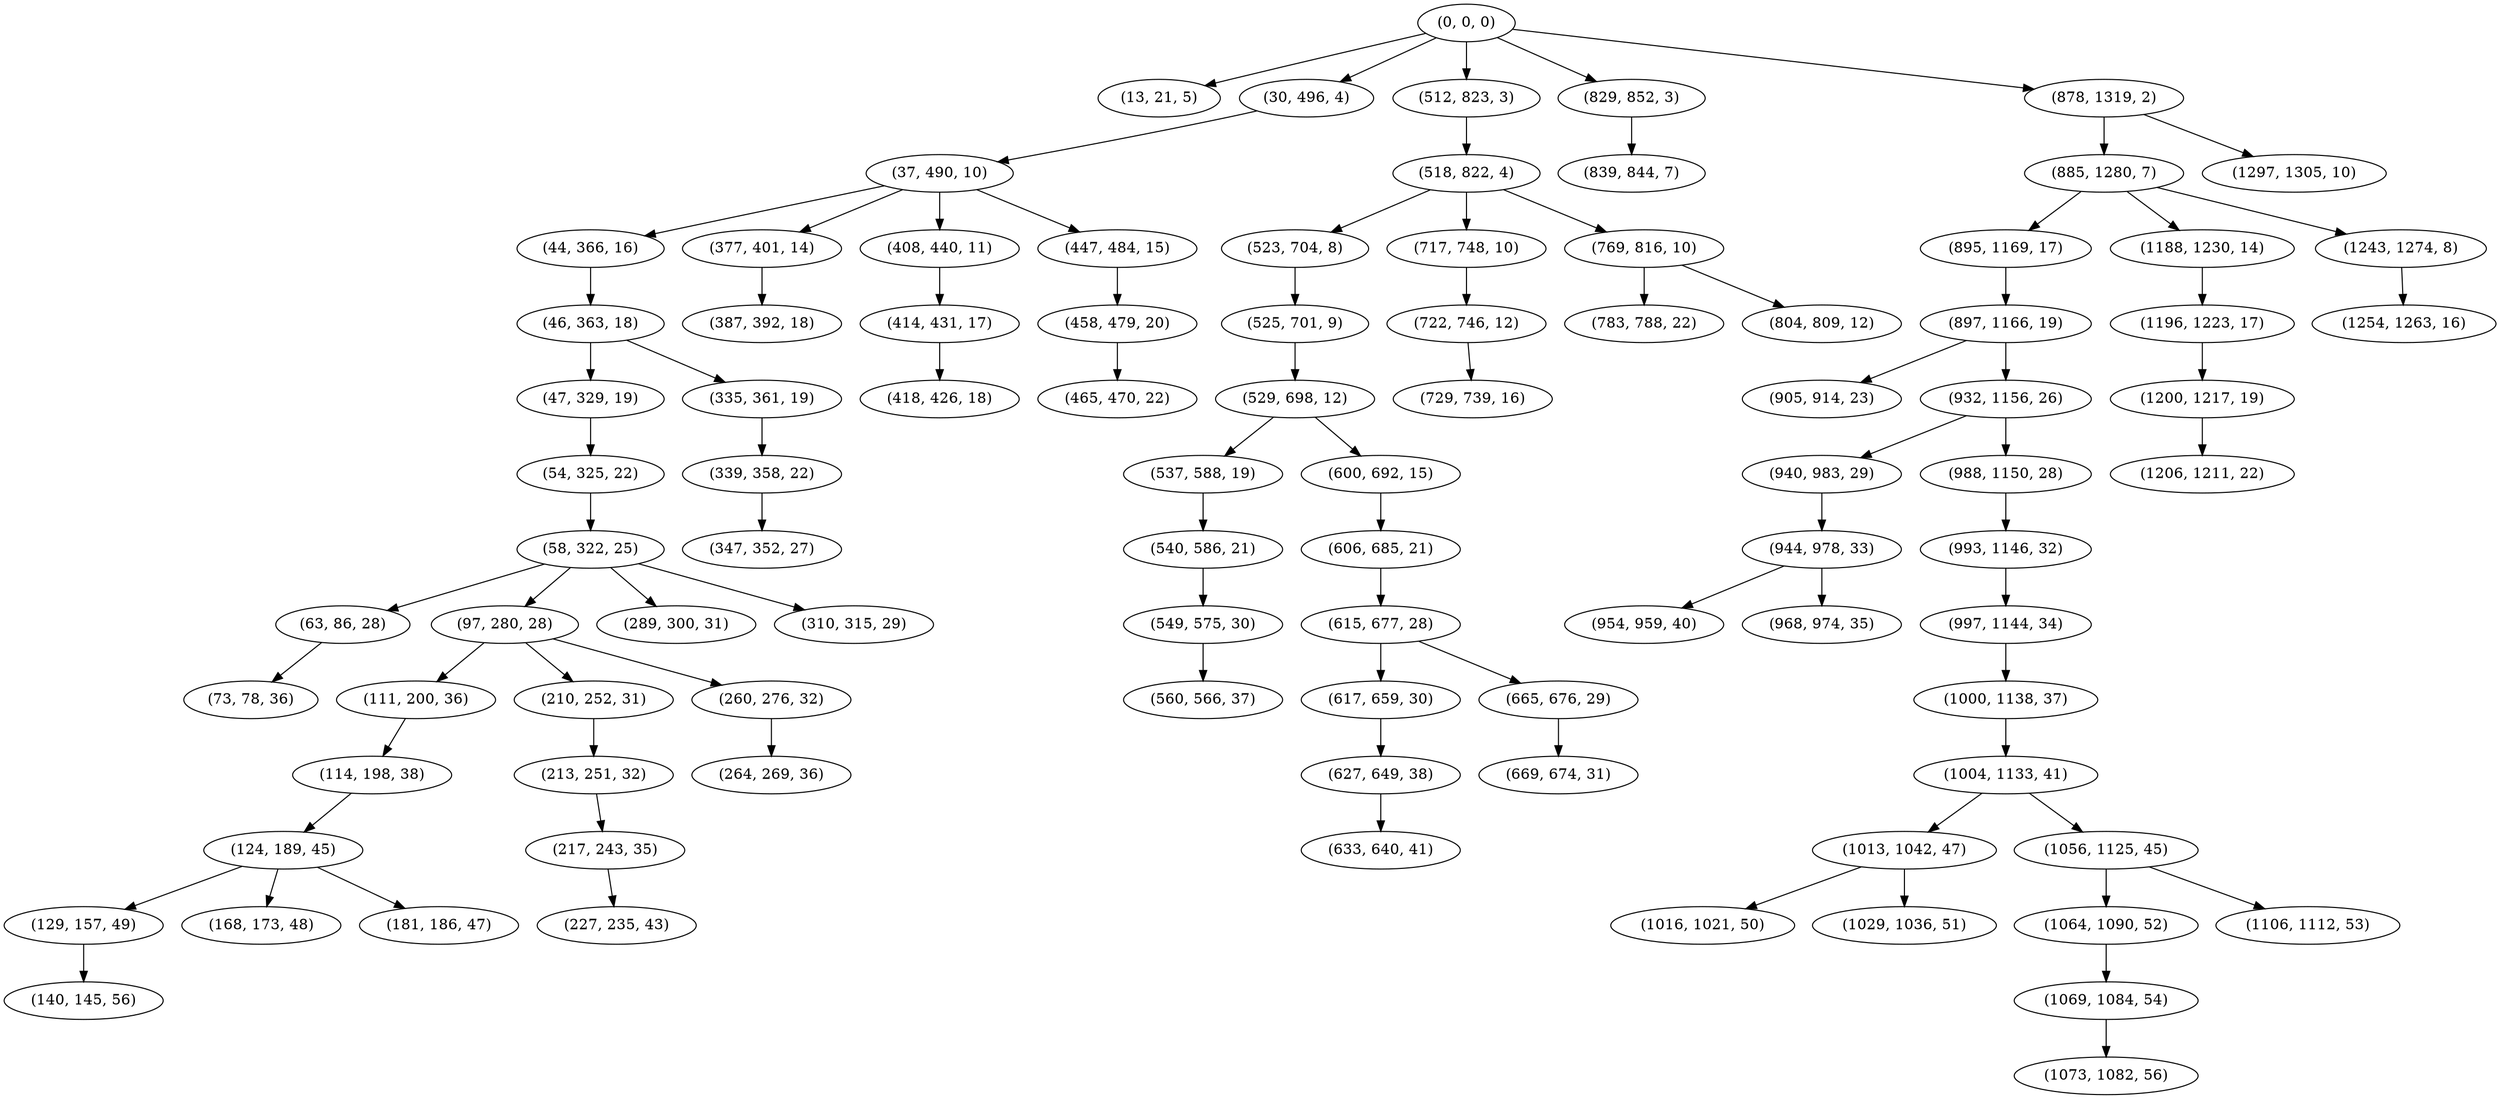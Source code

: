 digraph tree {
    "(0, 0, 0)";
    "(13, 21, 5)";
    "(30, 496, 4)";
    "(37, 490, 10)";
    "(44, 366, 16)";
    "(46, 363, 18)";
    "(47, 329, 19)";
    "(54, 325, 22)";
    "(58, 322, 25)";
    "(63, 86, 28)";
    "(73, 78, 36)";
    "(97, 280, 28)";
    "(111, 200, 36)";
    "(114, 198, 38)";
    "(124, 189, 45)";
    "(129, 157, 49)";
    "(140, 145, 56)";
    "(168, 173, 48)";
    "(181, 186, 47)";
    "(210, 252, 31)";
    "(213, 251, 32)";
    "(217, 243, 35)";
    "(227, 235, 43)";
    "(260, 276, 32)";
    "(264, 269, 36)";
    "(289, 300, 31)";
    "(310, 315, 29)";
    "(335, 361, 19)";
    "(339, 358, 22)";
    "(347, 352, 27)";
    "(377, 401, 14)";
    "(387, 392, 18)";
    "(408, 440, 11)";
    "(414, 431, 17)";
    "(418, 426, 18)";
    "(447, 484, 15)";
    "(458, 479, 20)";
    "(465, 470, 22)";
    "(512, 823, 3)";
    "(518, 822, 4)";
    "(523, 704, 8)";
    "(525, 701, 9)";
    "(529, 698, 12)";
    "(537, 588, 19)";
    "(540, 586, 21)";
    "(549, 575, 30)";
    "(560, 566, 37)";
    "(600, 692, 15)";
    "(606, 685, 21)";
    "(615, 677, 28)";
    "(617, 659, 30)";
    "(627, 649, 38)";
    "(633, 640, 41)";
    "(665, 676, 29)";
    "(669, 674, 31)";
    "(717, 748, 10)";
    "(722, 746, 12)";
    "(729, 739, 16)";
    "(769, 816, 10)";
    "(783, 788, 22)";
    "(804, 809, 12)";
    "(829, 852, 3)";
    "(839, 844, 7)";
    "(878, 1319, 2)";
    "(885, 1280, 7)";
    "(895, 1169, 17)";
    "(897, 1166, 19)";
    "(905, 914, 23)";
    "(932, 1156, 26)";
    "(940, 983, 29)";
    "(944, 978, 33)";
    "(954, 959, 40)";
    "(968, 974, 35)";
    "(988, 1150, 28)";
    "(993, 1146, 32)";
    "(997, 1144, 34)";
    "(1000, 1138, 37)";
    "(1004, 1133, 41)";
    "(1013, 1042, 47)";
    "(1016, 1021, 50)";
    "(1029, 1036, 51)";
    "(1056, 1125, 45)";
    "(1064, 1090, 52)";
    "(1069, 1084, 54)";
    "(1073, 1082, 56)";
    "(1106, 1112, 53)";
    "(1188, 1230, 14)";
    "(1196, 1223, 17)";
    "(1200, 1217, 19)";
    "(1206, 1211, 22)";
    "(1243, 1274, 8)";
    "(1254, 1263, 16)";
    "(1297, 1305, 10)";
    "(0, 0, 0)" -> "(13, 21, 5)";
    "(0, 0, 0)" -> "(30, 496, 4)";
    "(0, 0, 0)" -> "(512, 823, 3)";
    "(0, 0, 0)" -> "(829, 852, 3)";
    "(0, 0, 0)" -> "(878, 1319, 2)";
    "(30, 496, 4)" -> "(37, 490, 10)";
    "(37, 490, 10)" -> "(44, 366, 16)";
    "(37, 490, 10)" -> "(377, 401, 14)";
    "(37, 490, 10)" -> "(408, 440, 11)";
    "(37, 490, 10)" -> "(447, 484, 15)";
    "(44, 366, 16)" -> "(46, 363, 18)";
    "(46, 363, 18)" -> "(47, 329, 19)";
    "(46, 363, 18)" -> "(335, 361, 19)";
    "(47, 329, 19)" -> "(54, 325, 22)";
    "(54, 325, 22)" -> "(58, 322, 25)";
    "(58, 322, 25)" -> "(63, 86, 28)";
    "(58, 322, 25)" -> "(97, 280, 28)";
    "(58, 322, 25)" -> "(289, 300, 31)";
    "(58, 322, 25)" -> "(310, 315, 29)";
    "(63, 86, 28)" -> "(73, 78, 36)";
    "(97, 280, 28)" -> "(111, 200, 36)";
    "(97, 280, 28)" -> "(210, 252, 31)";
    "(97, 280, 28)" -> "(260, 276, 32)";
    "(111, 200, 36)" -> "(114, 198, 38)";
    "(114, 198, 38)" -> "(124, 189, 45)";
    "(124, 189, 45)" -> "(129, 157, 49)";
    "(124, 189, 45)" -> "(168, 173, 48)";
    "(124, 189, 45)" -> "(181, 186, 47)";
    "(129, 157, 49)" -> "(140, 145, 56)";
    "(210, 252, 31)" -> "(213, 251, 32)";
    "(213, 251, 32)" -> "(217, 243, 35)";
    "(217, 243, 35)" -> "(227, 235, 43)";
    "(260, 276, 32)" -> "(264, 269, 36)";
    "(335, 361, 19)" -> "(339, 358, 22)";
    "(339, 358, 22)" -> "(347, 352, 27)";
    "(377, 401, 14)" -> "(387, 392, 18)";
    "(408, 440, 11)" -> "(414, 431, 17)";
    "(414, 431, 17)" -> "(418, 426, 18)";
    "(447, 484, 15)" -> "(458, 479, 20)";
    "(458, 479, 20)" -> "(465, 470, 22)";
    "(512, 823, 3)" -> "(518, 822, 4)";
    "(518, 822, 4)" -> "(523, 704, 8)";
    "(518, 822, 4)" -> "(717, 748, 10)";
    "(518, 822, 4)" -> "(769, 816, 10)";
    "(523, 704, 8)" -> "(525, 701, 9)";
    "(525, 701, 9)" -> "(529, 698, 12)";
    "(529, 698, 12)" -> "(537, 588, 19)";
    "(529, 698, 12)" -> "(600, 692, 15)";
    "(537, 588, 19)" -> "(540, 586, 21)";
    "(540, 586, 21)" -> "(549, 575, 30)";
    "(549, 575, 30)" -> "(560, 566, 37)";
    "(600, 692, 15)" -> "(606, 685, 21)";
    "(606, 685, 21)" -> "(615, 677, 28)";
    "(615, 677, 28)" -> "(617, 659, 30)";
    "(615, 677, 28)" -> "(665, 676, 29)";
    "(617, 659, 30)" -> "(627, 649, 38)";
    "(627, 649, 38)" -> "(633, 640, 41)";
    "(665, 676, 29)" -> "(669, 674, 31)";
    "(717, 748, 10)" -> "(722, 746, 12)";
    "(722, 746, 12)" -> "(729, 739, 16)";
    "(769, 816, 10)" -> "(783, 788, 22)";
    "(769, 816, 10)" -> "(804, 809, 12)";
    "(829, 852, 3)" -> "(839, 844, 7)";
    "(878, 1319, 2)" -> "(885, 1280, 7)";
    "(878, 1319, 2)" -> "(1297, 1305, 10)";
    "(885, 1280, 7)" -> "(895, 1169, 17)";
    "(885, 1280, 7)" -> "(1188, 1230, 14)";
    "(885, 1280, 7)" -> "(1243, 1274, 8)";
    "(895, 1169, 17)" -> "(897, 1166, 19)";
    "(897, 1166, 19)" -> "(905, 914, 23)";
    "(897, 1166, 19)" -> "(932, 1156, 26)";
    "(932, 1156, 26)" -> "(940, 983, 29)";
    "(932, 1156, 26)" -> "(988, 1150, 28)";
    "(940, 983, 29)" -> "(944, 978, 33)";
    "(944, 978, 33)" -> "(954, 959, 40)";
    "(944, 978, 33)" -> "(968, 974, 35)";
    "(988, 1150, 28)" -> "(993, 1146, 32)";
    "(993, 1146, 32)" -> "(997, 1144, 34)";
    "(997, 1144, 34)" -> "(1000, 1138, 37)";
    "(1000, 1138, 37)" -> "(1004, 1133, 41)";
    "(1004, 1133, 41)" -> "(1013, 1042, 47)";
    "(1004, 1133, 41)" -> "(1056, 1125, 45)";
    "(1013, 1042, 47)" -> "(1016, 1021, 50)";
    "(1013, 1042, 47)" -> "(1029, 1036, 51)";
    "(1056, 1125, 45)" -> "(1064, 1090, 52)";
    "(1056, 1125, 45)" -> "(1106, 1112, 53)";
    "(1064, 1090, 52)" -> "(1069, 1084, 54)";
    "(1069, 1084, 54)" -> "(1073, 1082, 56)";
    "(1188, 1230, 14)" -> "(1196, 1223, 17)";
    "(1196, 1223, 17)" -> "(1200, 1217, 19)";
    "(1200, 1217, 19)" -> "(1206, 1211, 22)";
    "(1243, 1274, 8)" -> "(1254, 1263, 16)";
}
